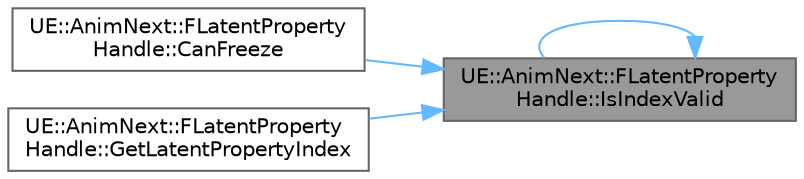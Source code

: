 digraph "UE::AnimNext::FLatentPropertyHandle::IsIndexValid"
{
 // INTERACTIVE_SVG=YES
 // LATEX_PDF_SIZE
  bgcolor="transparent";
  edge [fontname=Helvetica,fontsize=10,labelfontname=Helvetica,labelfontsize=10];
  node [fontname=Helvetica,fontsize=10,shape=box,height=0.2,width=0.4];
  rankdir="RL";
  Node1 [id="Node000001",label="UE::AnimNext::FLatentProperty\lHandle::IsIndexValid",height=0.2,width=0.4,color="gray40", fillcolor="grey60", style="filled", fontcolor="black",tooltip=" "];
  Node1 -> Node2 [id="edge1_Node000001_Node000002",dir="back",color="steelblue1",style="solid",tooltip=" "];
  Node2 [id="Node000002",label="UE::AnimNext::FLatentProperty\lHandle::CanFreeze",height=0.2,width=0.4,color="grey40", fillcolor="white", style="filled",URL="$db/dcb/structUE_1_1AnimNext_1_1FLatentPropertyHandle.html#a9fbc0cc7838740af00e99c0dfc5a4ea1",tooltip=" "];
  Node1 -> Node3 [id="edge2_Node000001_Node000003",dir="back",color="steelblue1",style="solid",tooltip=" "];
  Node3 [id="Node000003",label="UE::AnimNext::FLatentProperty\lHandle::GetLatentPropertyIndex",height=0.2,width=0.4,color="grey40", fillcolor="white", style="filled",URL="$db/dcb/structUE_1_1AnimNext_1_1FLatentPropertyHandle.html#a916eb79fa63be2974ee68385e530beac",tooltip=" "];
  Node1 -> Node1 [id="edge3_Node000001_Node000001",dir="back",color="steelblue1",style="solid",tooltip=" "];
}
